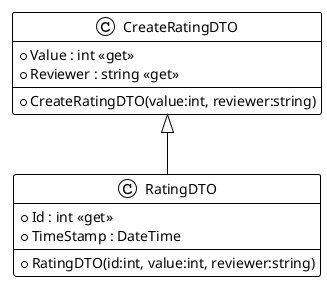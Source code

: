 @startuml
!theme plain
class CreateRatingDTO {
+ CreateRatingDTO(value:int, reviewer:string)
+ Value : int <<get>>
+ Reviewer : string <<get>>
}

class RatingDTO {
+ RatingDTO(id:int, value:int, reviewer:string)
+ Id : int <<get>>
+ TimeStamp : DateTime
}

CreateRatingDTO <|-- RatingDTO
@enduml
